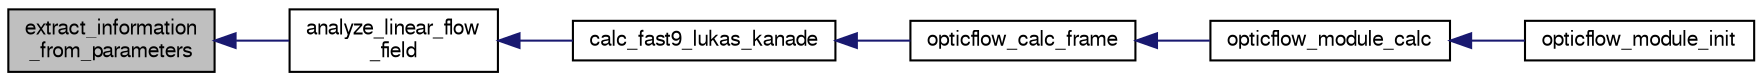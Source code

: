 digraph "extract_information_from_parameters"
{
  edge [fontname="FreeSans",fontsize="10",labelfontname="FreeSans",labelfontsize="10"];
  node [fontname="FreeSans",fontsize="10",shape=record];
  rankdir="LR";
  Node1 [label="extract_information\l_from_parameters",height=0.2,width=0.4,color="black", fillcolor="grey75", style="filled", fontcolor="black"];
  Node1 -> Node2 [dir="back",color="midnightblue",fontsize="10",style="solid",fontname="FreeSans"];
  Node2 [label="analyze_linear_flow\l_field",height=0.2,width=0.4,color="black", fillcolor="white", style="filled",URL="$linear__flow__fit_8h.html#ac1c609f9975078816d4dd4862d94833b",tooltip="Analyze a linear flow field, retrieving information such as divergence, surface roughness, focus of expansion, etc. "];
  Node2 -> Node3 [dir="back",color="midnightblue",fontsize="10",style="solid",fontname="FreeSans"];
  Node3 [label="calc_fast9_lukas_kanade",height=0.2,width=0.4,color="black", fillcolor="white", style="filled",URL="$opticflow__calculator_8h.html#a3edff14cc7f95b5202ba6841a12dfed3",tooltip="Run the optical flow with fast9 and lukaskanade on a new image frame. "];
  Node3 -> Node4 [dir="back",color="midnightblue",fontsize="10",style="solid",fontname="FreeSans"];
  Node4 [label="opticflow_calc_frame",height=0.2,width=0.4,color="black", fillcolor="white", style="filled",URL="$opticflow__calculator_8h.html#a89e51af8fe5a0f534193635d181a2086",tooltip="Run the optical flow on a new image frame. "];
  Node4 -> Node5 [dir="back",color="midnightblue",fontsize="10",style="solid",fontname="FreeSans"];
  Node5 [label="opticflow_module_calc",height=0.2,width=0.4,color="black", fillcolor="white", style="filled",URL="$opticflow__module_8c.html#adb417544fc559b45532524416ce59953",tooltip="The main optical flow calculation thread. "];
  Node5 -> Node6 [dir="back",color="midnightblue",fontsize="10",style="solid",fontname="FreeSans"];
  Node6 [label="opticflow_module_init",height=0.2,width=0.4,color="black", fillcolor="white", style="filled",URL="$opticflow__module_8h.html#a6026660ee86fbb1f72bada581386e6d9",tooltip="Initialize the optical flow module for the bottom camera. "];
}
